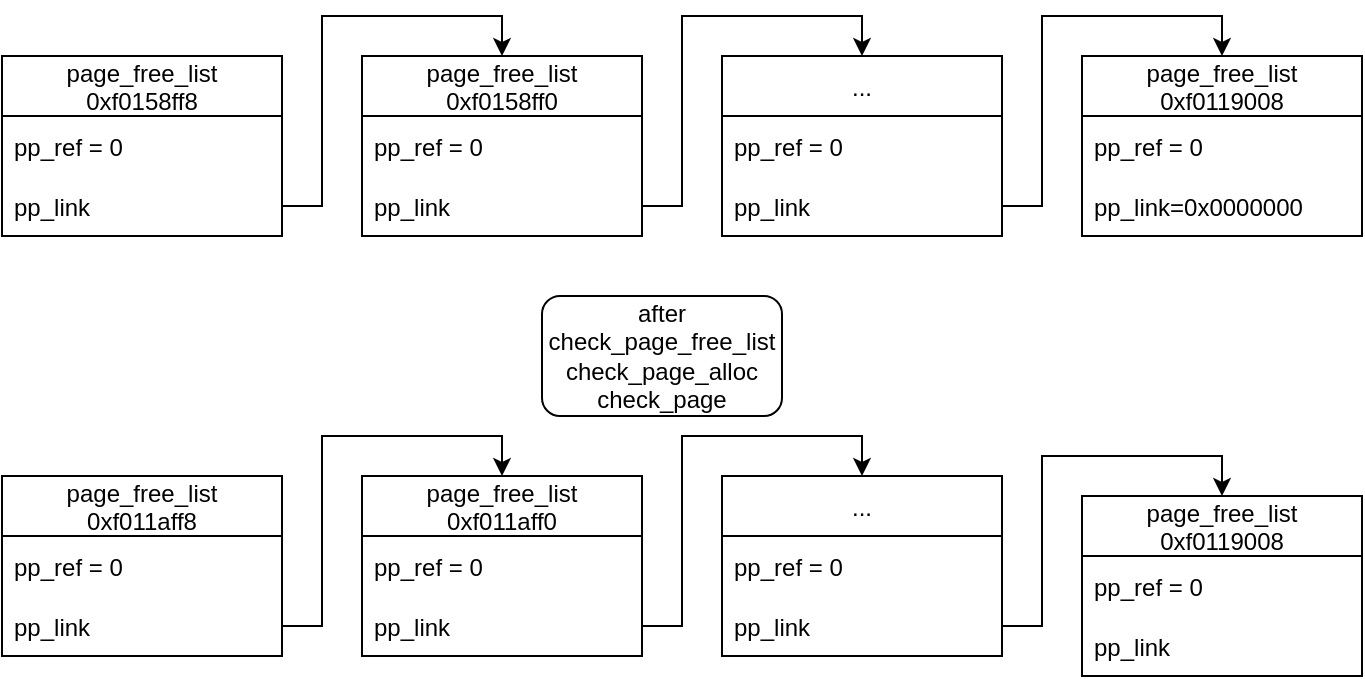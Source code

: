 <mxfile version="15.4.0" type="device"><diagram id="n3Fe5CtlsXBAXyyJJoFX" name="第 1 页"><mxGraphModel dx="946" dy="606" grid="1" gridSize="10" guides="1" tooltips="1" connect="1" arrows="1" fold="1" page="1" pageScale="1" pageWidth="827" pageHeight="1169" math="0" shadow="0"><root><mxCell id="0"/><mxCell id="1" parent="0"/><mxCell id="oICkqOaPupaBPRdR7Vue-2" value="page_free_list&#10;0xf0158ff8" style="swimlane;fontStyle=0;childLayout=stackLayout;horizontal=1;startSize=30;horizontalStack=0;resizeParent=1;resizeParentMax=0;resizeLast=0;collapsible=1;marginBottom=0;" parent="1" vertex="1"><mxGeometry x="60" y="270" width="140" height="90" as="geometry"/></mxCell><mxCell id="oICkqOaPupaBPRdR7Vue-3" value="pp_ref = 0" style="text;strokeColor=none;fillColor=none;align=left;verticalAlign=middle;spacingLeft=4;spacingRight=4;overflow=hidden;points=[[0,0.5],[1,0.5]];portConstraint=eastwest;rotatable=0;" parent="oICkqOaPupaBPRdR7Vue-2" vertex="1"><mxGeometry y="30" width="140" height="30" as="geometry"/></mxCell><mxCell id="oICkqOaPupaBPRdR7Vue-4" value="pp_link" style="text;strokeColor=none;fillColor=none;align=left;verticalAlign=middle;spacingLeft=4;spacingRight=4;overflow=hidden;points=[[0,0.5],[1,0.5]];portConstraint=eastwest;rotatable=0;" parent="oICkqOaPupaBPRdR7Vue-2" vertex="1"><mxGeometry y="60" width="140" height="30" as="geometry"/></mxCell><mxCell id="oICkqOaPupaBPRdR7Vue-6" value="page_free_list&#10;0xf0158ff0" style="swimlane;fontStyle=0;childLayout=stackLayout;horizontal=1;startSize=30;horizontalStack=0;resizeParent=1;resizeParentMax=0;resizeLast=0;collapsible=1;marginBottom=0;" parent="1" vertex="1"><mxGeometry x="240" y="270" width="140" height="90" as="geometry"/></mxCell><mxCell id="oICkqOaPupaBPRdR7Vue-7" value="pp_ref = 0" style="text;strokeColor=none;fillColor=none;align=left;verticalAlign=middle;spacingLeft=4;spacingRight=4;overflow=hidden;points=[[0,0.5],[1,0.5]];portConstraint=eastwest;rotatable=0;" parent="oICkqOaPupaBPRdR7Vue-6" vertex="1"><mxGeometry y="30" width="140" height="30" as="geometry"/></mxCell><mxCell id="oICkqOaPupaBPRdR7Vue-8" value="pp_link" style="text;strokeColor=none;fillColor=none;align=left;verticalAlign=middle;spacingLeft=4;spacingRight=4;overflow=hidden;points=[[0,0.5],[1,0.5]];portConstraint=eastwest;rotatable=0;" parent="oICkqOaPupaBPRdR7Vue-6" vertex="1"><mxGeometry y="60" width="140" height="30" as="geometry"/></mxCell><mxCell id="oICkqOaPupaBPRdR7Vue-9" style="edgeStyle=orthogonalEdgeStyle;rounded=0;orthogonalLoop=1;jettySize=auto;html=1;entryX=0.5;entryY=0;entryDx=0;entryDy=0;" parent="1" source="oICkqOaPupaBPRdR7Vue-4" target="oICkqOaPupaBPRdR7Vue-6" edge="1"><mxGeometry relative="1" as="geometry"/></mxCell><mxCell id="oICkqOaPupaBPRdR7Vue-10" value="..." style="swimlane;fontStyle=0;childLayout=stackLayout;horizontal=1;startSize=30;horizontalStack=0;resizeParent=1;resizeParentMax=0;resizeLast=0;collapsible=1;marginBottom=0;" parent="1" vertex="1"><mxGeometry x="420" y="270" width="140" height="90" as="geometry"/></mxCell><mxCell id="oICkqOaPupaBPRdR7Vue-11" value="pp_ref = 0" style="text;strokeColor=none;fillColor=none;align=left;verticalAlign=middle;spacingLeft=4;spacingRight=4;overflow=hidden;points=[[0,0.5],[1,0.5]];portConstraint=eastwest;rotatable=0;" parent="oICkqOaPupaBPRdR7Vue-10" vertex="1"><mxGeometry y="30" width="140" height="30" as="geometry"/></mxCell><mxCell id="oICkqOaPupaBPRdR7Vue-12" value="pp_link" style="text;strokeColor=none;fillColor=none;align=left;verticalAlign=middle;spacingLeft=4;spacingRight=4;overflow=hidden;points=[[0,0.5],[1,0.5]];portConstraint=eastwest;rotatable=0;" parent="oICkqOaPupaBPRdR7Vue-10" vertex="1"><mxGeometry y="60" width="140" height="30" as="geometry"/></mxCell><mxCell id="oICkqOaPupaBPRdR7Vue-13" value="page_free_list&#10;0xf0119008" style="swimlane;fontStyle=0;childLayout=stackLayout;horizontal=1;startSize=30;horizontalStack=0;resizeParent=1;resizeParentMax=0;resizeLast=0;collapsible=1;marginBottom=0;" parent="1" vertex="1"><mxGeometry x="600" y="270" width="140" height="90" as="geometry"/></mxCell><mxCell id="oICkqOaPupaBPRdR7Vue-14" value="pp_ref = 0" style="text;strokeColor=none;fillColor=none;align=left;verticalAlign=middle;spacingLeft=4;spacingRight=4;overflow=hidden;points=[[0,0.5],[1,0.5]];portConstraint=eastwest;rotatable=0;" parent="oICkqOaPupaBPRdR7Vue-13" vertex="1"><mxGeometry y="30" width="140" height="30" as="geometry"/></mxCell><mxCell id="oICkqOaPupaBPRdR7Vue-15" value="pp_link=0x0000000" style="text;strokeColor=none;fillColor=none;align=left;verticalAlign=middle;spacingLeft=4;spacingRight=4;overflow=hidden;points=[[0,0.5],[1,0.5]];portConstraint=eastwest;rotatable=0;" parent="oICkqOaPupaBPRdR7Vue-13" vertex="1"><mxGeometry y="60" width="140" height="30" as="geometry"/></mxCell><mxCell id="oICkqOaPupaBPRdR7Vue-16" style="edgeStyle=orthogonalEdgeStyle;rounded=0;orthogonalLoop=1;jettySize=auto;html=1;entryX=0.5;entryY=0;entryDx=0;entryDy=0;" parent="1" source="oICkqOaPupaBPRdR7Vue-8" target="oICkqOaPupaBPRdR7Vue-10" edge="1"><mxGeometry relative="1" as="geometry"/></mxCell><mxCell id="oICkqOaPupaBPRdR7Vue-17" style="edgeStyle=orthogonalEdgeStyle;rounded=0;orthogonalLoop=1;jettySize=auto;html=1;entryX=0.5;entryY=0;entryDx=0;entryDy=0;" parent="1" source="oICkqOaPupaBPRdR7Vue-12" target="oICkqOaPupaBPRdR7Vue-13" edge="1"><mxGeometry relative="1" as="geometry"/></mxCell><mxCell id="oICkqOaPupaBPRdR7Vue-18" value="page_free_list&#10;0xf011aff8" style="swimlane;fontStyle=0;childLayout=stackLayout;horizontal=1;startSize=30;horizontalStack=0;resizeParent=1;resizeParentMax=0;resizeLast=0;collapsible=1;marginBottom=0;" parent="1" vertex="1"><mxGeometry x="60" y="480" width="140" height="90" as="geometry"/></mxCell><mxCell id="oICkqOaPupaBPRdR7Vue-19" value="pp_ref = 0" style="text;strokeColor=none;fillColor=none;align=left;verticalAlign=middle;spacingLeft=4;spacingRight=4;overflow=hidden;points=[[0,0.5],[1,0.5]];portConstraint=eastwest;rotatable=0;" parent="oICkqOaPupaBPRdR7Vue-18" vertex="1"><mxGeometry y="30" width="140" height="30" as="geometry"/></mxCell><mxCell id="oICkqOaPupaBPRdR7Vue-20" value="pp_link" style="text;strokeColor=none;fillColor=none;align=left;verticalAlign=middle;spacingLeft=4;spacingRight=4;overflow=hidden;points=[[0,0.5],[1,0.5]];portConstraint=eastwest;rotatable=0;" parent="oICkqOaPupaBPRdR7Vue-18" vertex="1"><mxGeometry y="60" width="140" height="30" as="geometry"/></mxCell><mxCell id="oICkqOaPupaBPRdR7Vue-21" value="..." style="swimlane;fontStyle=0;childLayout=stackLayout;horizontal=1;startSize=30;horizontalStack=0;resizeParent=1;resizeParentMax=0;resizeLast=0;collapsible=1;marginBottom=0;" parent="1" vertex="1"><mxGeometry x="420" y="480" width="140" height="90" as="geometry"/></mxCell><mxCell id="oICkqOaPupaBPRdR7Vue-22" value="pp_ref = 0" style="text;strokeColor=none;fillColor=none;align=left;verticalAlign=middle;spacingLeft=4;spacingRight=4;overflow=hidden;points=[[0,0.5],[1,0.5]];portConstraint=eastwest;rotatable=0;" parent="oICkqOaPupaBPRdR7Vue-21" vertex="1"><mxGeometry y="30" width="140" height="30" as="geometry"/></mxCell><mxCell id="oICkqOaPupaBPRdR7Vue-23" value="pp_link" style="text;strokeColor=none;fillColor=none;align=left;verticalAlign=middle;spacingLeft=4;spacingRight=4;overflow=hidden;points=[[0,0.5],[1,0.5]];portConstraint=eastwest;rotatable=0;" parent="oICkqOaPupaBPRdR7Vue-21" vertex="1"><mxGeometry y="60" width="140" height="30" as="geometry"/></mxCell><mxCell id="oICkqOaPupaBPRdR7Vue-24" value="page_free_list&#10;0xf0119008" style="swimlane;fontStyle=0;childLayout=stackLayout;horizontal=1;startSize=30;horizontalStack=0;resizeParent=1;resizeParentMax=0;resizeLast=0;collapsible=1;marginBottom=0;" parent="1" vertex="1"><mxGeometry x="600" y="490" width="140" height="90" as="geometry"/></mxCell><mxCell id="oICkqOaPupaBPRdR7Vue-25" value="pp_ref = 0" style="text;strokeColor=none;fillColor=none;align=left;verticalAlign=middle;spacingLeft=4;spacingRight=4;overflow=hidden;points=[[0,0.5],[1,0.5]];portConstraint=eastwest;rotatable=0;" parent="oICkqOaPupaBPRdR7Vue-24" vertex="1"><mxGeometry y="30" width="140" height="30" as="geometry"/></mxCell><mxCell id="oICkqOaPupaBPRdR7Vue-26" value="pp_link" style="text;strokeColor=none;fillColor=none;align=left;verticalAlign=middle;spacingLeft=4;spacingRight=4;overflow=hidden;points=[[0,0.5],[1,0.5]];portConstraint=eastwest;rotatable=0;" parent="oICkqOaPupaBPRdR7Vue-24" vertex="1"><mxGeometry y="60" width="140" height="30" as="geometry"/></mxCell><mxCell id="oICkqOaPupaBPRdR7Vue-28" style="edgeStyle=orthogonalEdgeStyle;rounded=0;orthogonalLoop=1;jettySize=auto;html=1;entryX=0.5;entryY=0;entryDx=0;entryDy=0;" parent="1" source="oICkqOaPupaBPRdR7Vue-23" target="oICkqOaPupaBPRdR7Vue-24" edge="1"><mxGeometry relative="1" as="geometry"/></mxCell><mxCell id="oICkqOaPupaBPRdR7Vue-29" value="after&lt;br&gt;check_page_free_list&lt;br&gt;check_page_alloc&lt;br&gt;check_page" style="rounded=1;whiteSpace=wrap;html=1;" parent="1" vertex="1"><mxGeometry x="330" y="390" width="120" height="60" as="geometry"/></mxCell><mxCell id="EuMuh-B-xap-PQqbYVun-1" value="page_free_list&#10;0xf011aff0" style="swimlane;fontStyle=0;childLayout=stackLayout;horizontal=1;startSize=30;horizontalStack=0;resizeParent=1;resizeParentMax=0;resizeLast=0;collapsible=1;marginBottom=0;" vertex="1" parent="1"><mxGeometry x="240" y="480" width="140" height="90" as="geometry"/></mxCell><mxCell id="EuMuh-B-xap-PQqbYVun-2" value="pp_ref = 0" style="text;strokeColor=none;fillColor=none;align=left;verticalAlign=middle;spacingLeft=4;spacingRight=4;overflow=hidden;points=[[0,0.5],[1,0.5]];portConstraint=eastwest;rotatable=0;" vertex="1" parent="EuMuh-B-xap-PQqbYVun-1"><mxGeometry y="30" width="140" height="30" as="geometry"/></mxCell><mxCell id="EuMuh-B-xap-PQqbYVun-3" value="pp_link" style="text;strokeColor=none;fillColor=none;align=left;verticalAlign=middle;spacingLeft=4;spacingRight=4;overflow=hidden;points=[[0,0.5],[1,0.5]];portConstraint=eastwest;rotatable=0;" vertex="1" parent="EuMuh-B-xap-PQqbYVun-1"><mxGeometry y="60" width="140" height="30" as="geometry"/></mxCell><mxCell id="EuMuh-B-xap-PQqbYVun-4" style="edgeStyle=orthogonalEdgeStyle;rounded=0;orthogonalLoop=1;jettySize=auto;html=1;entryX=0.5;entryY=0;entryDx=0;entryDy=0;" edge="1" parent="1" source="oICkqOaPupaBPRdR7Vue-20" target="EuMuh-B-xap-PQqbYVun-1"><mxGeometry relative="1" as="geometry"/></mxCell><mxCell id="EuMuh-B-xap-PQqbYVun-5" style="edgeStyle=orthogonalEdgeStyle;rounded=0;orthogonalLoop=1;jettySize=auto;html=1;entryX=0.5;entryY=0;entryDx=0;entryDy=0;" edge="1" parent="1" source="EuMuh-B-xap-PQqbYVun-3" target="oICkqOaPupaBPRdR7Vue-21"><mxGeometry relative="1" as="geometry"/></mxCell></root></mxGraphModel></diagram></mxfile>